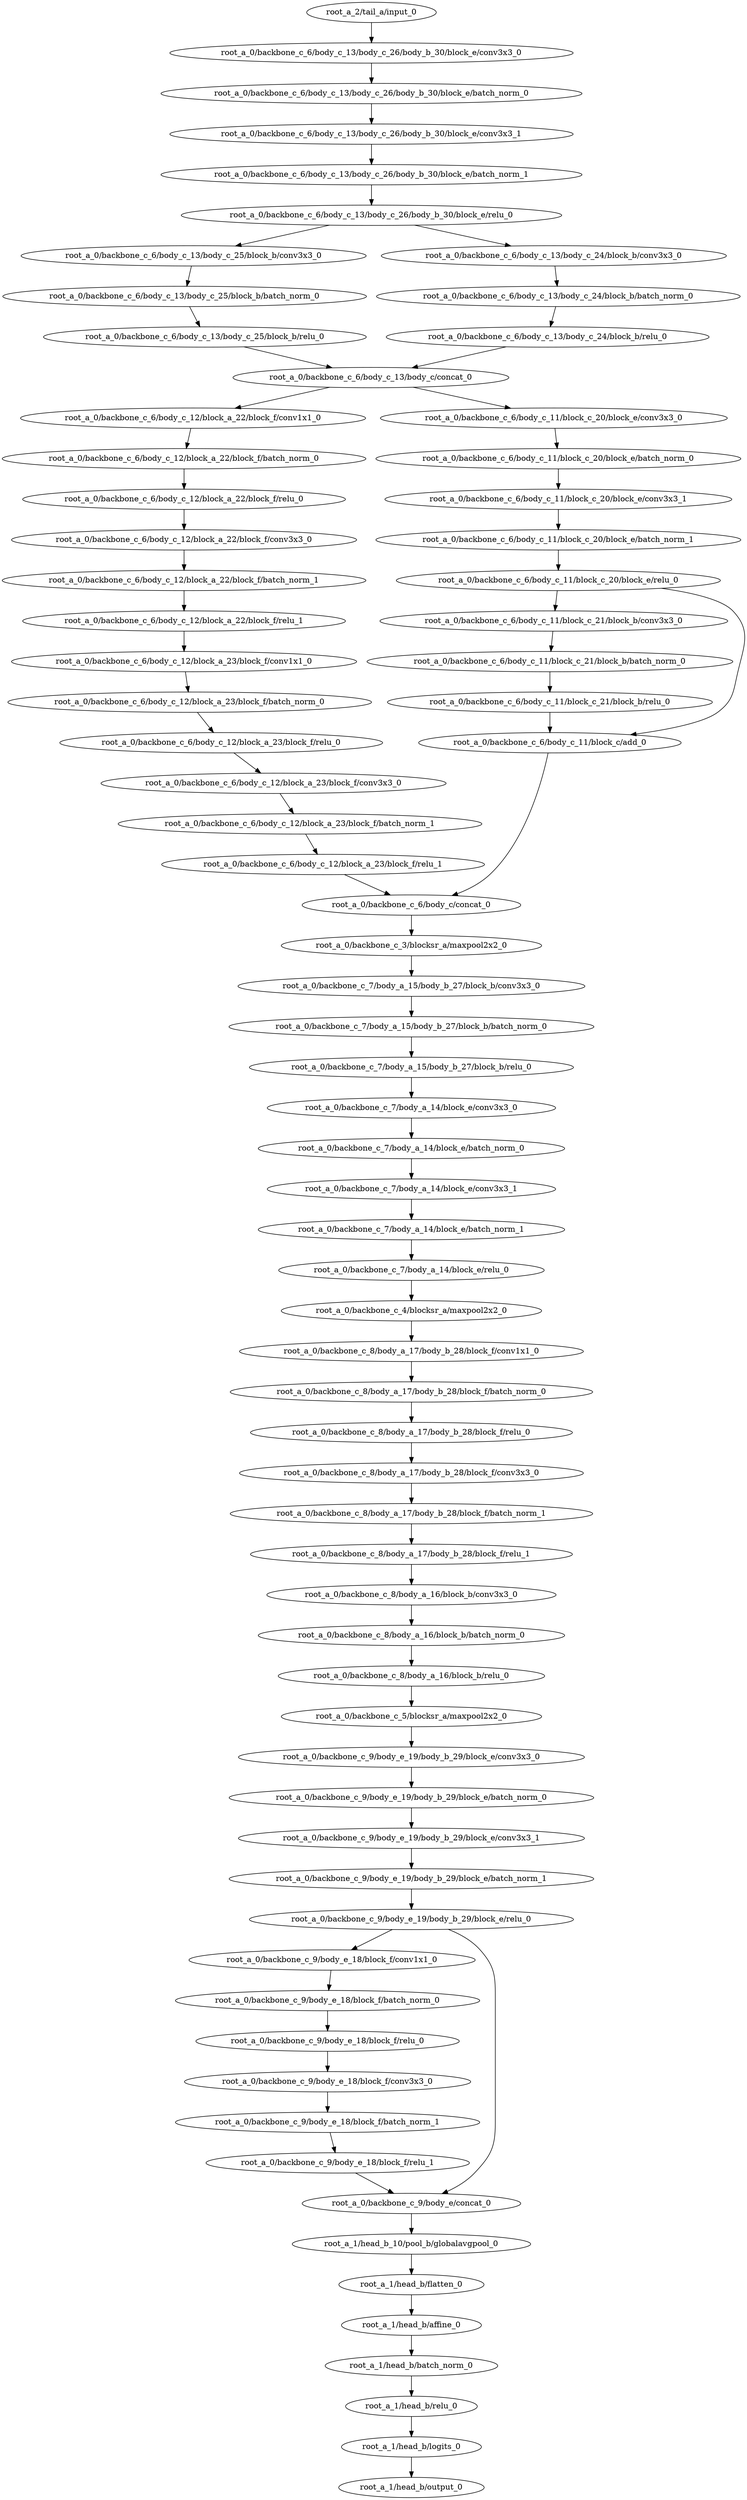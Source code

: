 digraph root_a {
	"root_a_2/tail_a/input_0"
	"root_a_0/backbone_c_6/body_c_13/body_c_26/body_b_30/block_e/conv3x3_0"
	"root_a_0/backbone_c_6/body_c_13/body_c_26/body_b_30/block_e/batch_norm_0"
	"root_a_0/backbone_c_6/body_c_13/body_c_26/body_b_30/block_e/conv3x3_1"
	"root_a_0/backbone_c_6/body_c_13/body_c_26/body_b_30/block_e/batch_norm_1"
	"root_a_0/backbone_c_6/body_c_13/body_c_26/body_b_30/block_e/relu_0"
	"root_a_0/backbone_c_6/body_c_13/body_c_25/block_b/conv3x3_0"
	"root_a_0/backbone_c_6/body_c_13/body_c_25/block_b/batch_norm_0"
	"root_a_0/backbone_c_6/body_c_13/body_c_25/block_b/relu_0"
	"root_a_0/backbone_c_6/body_c_13/body_c_24/block_b/conv3x3_0"
	"root_a_0/backbone_c_6/body_c_13/body_c_24/block_b/batch_norm_0"
	"root_a_0/backbone_c_6/body_c_13/body_c_24/block_b/relu_0"
	"root_a_0/backbone_c_6/body_c_13/body_c/concat_0"
	"root_a_0/backbone_c_6/body_c_12/block_a_22/block_f/conv1x1_0"
	"root_a_0/backbone_c_6/body_c_12/block_a_22/block_f/batch_norm_0"
	"root_a_0/backbone_c_6/body_c_12/block_a_22/block_f/relu_0"
	"root_a_0/backbone_c_6/body_c_12/block_a_22/block_f/conv3x3_0"
	"root_a_0/backbone_c_6/body_c_12/block_a_22/block_f/batch_norm_1"
	"root_a_0/backbone_c_6/body_c_12/block_a_22/block_f/relu_1"
	"root_a_0/backbone_c_6/body_c_12/block_a_23/block_f/conv1x1_0"
	"root_a_0/backbone_c_6/body_c_12/block_a_23/block_f/batch_norm_0"
	"root_a_0/backbone_c_6/body_c_12/block_a_23/block_f/relu_0"
	"root_a_0/backbone_c_6/body_c_12/block_a_23/block_f/conv3x3_0"
	"root_a_0/backbone_c_6/body_c_12/block_a_23/block_f/batch_norm_1"
	"root_a_0/backbone_c_6/body_c_12/block_a_23/block_f/relu_1"
	"root_a_0/backbone_c_6/body_c_11/block_c_20/block_e/conv3x3_0"
	"root_a_0/backbone_c_6/body_c_11/block_c_20/block_e/batch_norm_0"
	"root_a_0/backbone_c_6/body_c_11/block_c_20/block_e/conv3x3_1"
	"root_a_0/backbone_c_6/body_c_11/block_c_20/block_e/batch_norm_1"
	"root_a_0/backbone_c_6/body_c_11/block_c_20/block_e/relu_0"
	"root_a_0/backbone_c_6/body_c_11/block_c_21/block_b/conv3x3_0"
	"root_a_0/backbone_c_6/body_c_11/block_c_21/block_b/batch_norm_0"
	"root_a_0/backbone_c_6/body_c_11/block_c_21/block_b/relu_0"
	"root_a_0/backbone_c_6/body_c_11/block_c/add_0"
	"root_a_0/backbone_c_6/body_c/concat_0"
	"root_a_0/backbone_c_3/blocksr_a/maxpool2x2_0"
	"root_a_0/backbone_c_7/body_a_15/body_b_27/block_b/conv3x3_0"
	"root_a_0/backbone_c_7/body_a_15/body_b_27/block_b/batch_norm_0"
	"root_a_0/backbone_c_7/body_a_15/body_b_27/block_b/relu_0"
	"root_a_0/backbone_c_7/body_a_14/block_e/conv3x3_0"
	"root_a_0/backbone_c_7/body_a_14/block_e/batch_norm_0"
	"root_a_0/backbone_c_7/body_a_14/block_e/conv3x3_1"
	"root_a_0/backbone_c_7/body_a_14/block_e/batch_norm_1"
	"root_a_0/backbone_c_7/body_a_14/block_e/relu_0"
	"root_a_0/backbone_c_4/blocksr_a/maxpool2x2_0"
	"root_a_0/backbone_c_8/body_a_17/body_b_28/block_f/conv1x1_0"
	"root_a_0/backbone_c_8/body_a_17/body_b_28/block_f/batch_norm_0"
	"root_a_0/backbone_c_8/body_a_17/body_b_28/block_f/relu_0"
	"root_a_0/backbone_c_8/body_a_17/body_b_28/block_f/conv3x3_0"
	"root_a_0/backbone_c_8/body_a_17/body_b_28/block_f/batch_norm_1"
	"root_a_0/backbone_c_8/body_a_17/body_b_28/block_f/relu_1"
	"root_a_0/backbone_c_8/body_a_16/block_b/conv3x3_0"
	"root_a_0/backbone_c_8/body_a_16/block_b/batch_norm_0"
	"root_a_0/backbone_c_8/body_a_16/block_b/relu_0"
	"root_a_0/backbone_c_5/blocksr_a/maxpool2x2_0"
	"root_a_0/backbone_c_9/body_e_19/body_b_29/block_e/conv3x3_0"
	"root_a_0/backbone_c_9/body_e_19/body_b_29/block_e/batch_norm_0"
	"root_a_0/backbone_c_9/body_e_19/body_b_29/block_e/conv3x3_1"
	"root_a_0/backbone_c_9/body_e_19/body_b_29/block_e/batch_norm_1"
	"root_a_0/backbone_c_9/body_e_19/body_b_29/block_e/relu_0"
	"root_a_0/backbone_c_9/body_e_18/block_f/conv1x1_0"
	"root_a_0/backbone_c_9/body_e_18/block_f/batch_norm_0"
	"root_a_0/backbone_c_9/body_e_18/block_f/relu_0"
	"root_a_0/backbone_c_9/body_e_18/block_f/conv3x3_0"
	"root_a_0/backbone_c_9/body_e_18/block_f/batch_norm_1"
	"root_a_0/backbone_c_9/body_e_18/block_f/relu_1"
	"root_a_0/backbone_c_9/body_e/concat_0"
	"root_a_1/head_b_10/pool_b/globalavgpool_0"
	"root_a_1/head_b/flatten_0"
	"root_a_1/head_b/affine_0"
	"root_a_1/head_b/batch_norm_0"
	"root_a_1/head_b/relu_0"
	"root_a_1/head_b/logits_0"
	"root_a_1/head_b/output_0"

	"root_a_2/tail_a/input_0" -> "root_a_0/backbone_c_6/body_c_13/body_c_26/body_b_30/block_e/conv3x3_0"
	"root_a_0/backbone_c_6/body_c_13/body_c_26/body_b_30/block_e/conv3x3_0" -> "root_a_0/backbone_c_6/body_c_13/body_c_26/body_b_30/block_e/batch_norm_0"
	"root_a_0/backbone_c_6/body_c_13/body_c_26/body_b_30/block_e/batch_norm_0" -> "root_a_0/backbone_c_6/body_c_13/body_c_26/body_b_30/block_e/conv3x3_1"
	"root_a_0/backbone_c_6/body_c_13/body_c_26/body_b_30/block_e/conv3x3_1" -> "root_a_0/backbone_c_6/body_c_13/body_c_26/body_b_30/block_e/batch_norm_1"
	"root_a_0/backbone_c_6/body_c_13/body_c_26/body_b_30/block_e/batch_norm_1" -> "root_a_0/backbone_c_6/body_c_13/body_c_26/body_b_30/block_e/relu_0"
	"root_a_0/backbone_c_6/body_c_13/body_c_26/body_b_30/block_e/relu_0" -> "root_a_0/backbone_c_6/body_c_13/body_c_25/block_b/conv3x3_0"
	"root_a_0/backbone_c_6/body_c_13/body_c_25/block_b/conv3x3_0" -> "root_a_0/backbone_c_6/body_c_13/body_c_25/block_b/batch_norm_0"
	"root_a_0/backbone_c_6/body_c_13/body_c_25/block_b/batch_norm_0" -> "root_a_0/backbone_c_6/body_c_13/body_c_25/block_b/relu_0"
	"root_a_0/backbone_c_6/body_c_13/body_c_26/body_b_30/block_e/relu_0" -> "root_a_0/backbone_c_6/body_c_13/body_c_24/block_b/conv3x3_0"
	"root_a_0/backbone_c_6/body_c_13/body_c_24/block_b/conv3x3_0" -> "root_a_0/backbone_c_6/body_c_13/body_c_24/block_b/batch_norm_0"
	"root_a_0/backbone_c_6/body_c_13/body_c_24/block_b/batch_norm_0" -> "root_a_0/backbone_c_6/body_c_13/body_c_24/block_b/relu_0"
	"root_a_0/backbone_c_6/body_c_13/body_c_25/block_b/relu_0" -> "root_a_0/backbone_c_6/body_c_13/body_c/concat_0"
	"root_a_0/backbone_c_6/body_c_13/body_c_24/block_b/relu_0" -> "root_a_0/backbone_c_6/body_c_13/body_c/concat_0"
	"root_a_0/backbone_c_6/body_c_13/body_c/concat_0" -> "root_a_0/backbone_c_6/body_c_12/block_a_22/block_f/conv1x1_0"
	"root_a_0/backbone_c_6/body_c_12/block_a_22/block_f/conv1x1_0" -> "root_a_0/backbone_c_6/body_c_12/block_a_22/block_f/batch_norm_0"
	"root_a_0/backbone_c_6/body_c_12/block_a_22/block_f/batch_norm_0" -> "root_a_0/backbone_c_6/body_c_12/block_a_22/block_f/relu_0"
	"root_a_0/backbone_c_6/body_c_12/block_a_22/block_f/relu_0" -> "root_a_0/backbone_c_6/body_c_12/block_a_22/block_f/conv3x3_0"
	"root_a_0/backbone_c_6/body_c_12/block_a_22/block_f/conv3x3_0" -> "root_a_0/backbone_c_6/body_c_12/block_a_22/block_f/batch_norm_1"
	"root_a_0/backbone_c_6/body_c_12/block_a_22/block_f/batch_norm_1" -> "root_a_0/backbone_c_6/body_c_12/block_a_22/block_f/relu_1"
	"root_a_0/backbone_c_6/body_c_12/block_a_22/block_f/relu_1" -> "root_a_0/backbone_c_6/body_c_12/block_a_23/block_f/conv1x1_0"
	"root_a_0/backbone_c_6/body_c_12/block_a_23/block_f/conv1x1_0" -> "root_a_0/backbone_c_6/body_c_12/block_a_23/block_f/batch_norm_0"
	"root_a_0/backbone_c_6/body_c_12/block_a_23/block_f/batch_norm_0" -> "root_a_0/backbone_c_6/body_c_12/block_a_23/block_f/relu_0"
	"root_a_0/backbone_c_6/body_c_12/block_a_23/block_f/relu_0" -> "root_a_0/backbone_c_6/body_c_12/block_a_23/block_f/conv3x3_0"
	"root_a_0/backbone_c_6/body_c_12/block_a_23/block_f/conv3x3_0" -> "root_a_0/backbone_c_6/body_c_12/block_a_23/block_f/batch_norm_1"
	"root_a_0/backbone_c_6/body_c_12/block_a_23/block_f/batch_norm_1" -> "root_a_0/backbone_c_6/body_c_12/block_a_23/block_f/relu_1"
	"root_a_0/backbone_c_6/body_c_13/body_c/concat_0" -> "root_a_0/backbone_c_6/body_c_11/block_c_20/block_e/conv3x3_0"
	"root_a_0/backbone_c_6/body_c_11/block_c_20/block_e/conv3x3_0" -> "root_a_0/backbone_c_6/body_c_11/block_c_20/block_e/batch_norm_0"
	"root_a_0/backbone_c_6/body_c_11/block_c_20/block_e/batch_norm_0" -> "root_a_0/backbone_c_6/body_c_11/block_c_20/block_e/conv3x3_1"
	"root_a_0/backbone_c_6/body_c_11/block_c_20/block_e/conv3x3_1" -> "root_a_0/backbone_c_6/body_c_11/block_c_20/block_e/batch_norm_1"
	"root_a_0/backbone_c_6/body_c_11/block_c_20/block_e/batch_norm_1" -> "root_a_0/backbone_c_6/body_c_11/block_c_20/block_e/relu_0"
	"root_a_0/backbone_c_6/body_c_11/block_c_20/block_e/relu_0" -> "root_a_0/backbone_c_6/body_c_11/block_c_21/block_b/conv3x3_0"
	"root_a_0/backbone_c_6/body_c_11/block_c_21/block_b/conv3x3_0" -> "root_a_0/backbone_c_6/body_c_11/block_c_21/block_b/batch_norm_0"
	"root_a_0/backbone_c_6/body_c_11/block_c_21/block_b/batch_norm_0" -> "root_a_0/backbone_c_6/body_c_11/block_c_21/block_b/relu_0"
	"root_a_0/backbone_c_6/body_c_11/block_c_21/block_b/relu_0" -> "root_a_0/backbone_c_6/body_c_11/block_c/add_0"
	"root_a_0/backbone_c_6/body_c_11/block_c_20/block_e/relu_0" -> "root_a_0/backbone_c_6/body_c_11/block_c/add_0"
	"root_a_0/backbone_c_6/body_c_12/block_a_23/block_f/relu_1" -> "root_a_0/backbone_c_6/body_c/concat_0"
	"root_a_0/backbone_c_6/body_c_11/block_c/add_0" -> "root_a_0/backbone_c_6/body_c/concat_0"
	"root_a_0/backbone_c_6/body_c/concat_0" -> "root_a_0/backbone_c_3/blocksr_a/maxpool2x2_0"
	"root_a_0/backbone_c_3/blocksr_a/maxpool2x2_0" -> "root_a_0/backbone_c_7/body_a_15/body_b_27/block_b/conv3x3_0"
	"root_a_0/backbone_c_7/body_a_15/body_b_27/block_b/conv3x3_0" -> "root_a_0/backbone_c_7/body_a_15/body_b_27/block_b/batch_norm_0"
	"root_a_0/backbone_c_7/body_a_15/body_b_27/block_b/batch_norm_0" -> "root_a_0/backbone_c_7/body_a_15/body_b_27/block_b/relu_0"
	"root_a_0/backbone_c_7/body_a_15/body_b_27/block_b/relu_0" -> "root_a_0/backbone_c_7/body_a_14/block_e/conv3x3_0"
	"root_a_0/backbone_c_7/body_a_14/block_e/conv3x3_0" -> "root_a_0/backbone_c_7/body_a_14/block_e/batch_norm_0"
	"root_a_0/backbone_c_7/body_a_14/block_e/batch_norm_0" -> "root_a_0/backbone_c_7/body_a_14/block_e/conv3x3_1"
	"root_a_0/backbone_c_7/body_a_14/block_e/conv3x3_1" -> "root_a_0/backbone_c_7/body_a_14/block_e/batch_norm_1"
	"root_a_0/backbone_c_7/body_a_14/block_e/batch_norm_1" -> "root_a_0/backbone_c_7/body_a_14/block_e/relu_0"
	"root_a_0/backbone_c_7/body_a_14/block_e/relu_0" -> "root_a_0/backbone_c_4/blocksr_a/maxpool2x2_0"
	"root_a_0/backbone_c_4/blocksr_a/maxpool2x2_0" -> "root_a_0/backbone_c_8/body_a_17/body_b_28/block_f/conv1x1_0"
	"root_a_0/backbone_c_8/body_a_17/body_b_28/block_f/conv1x1_0" -> "root_a_0/backbone_c_8/body_a_17/body_b_28/block_f/batch_norm_0"
	"root_a_0/backbone_c_8/body_a_17/body_b_28/block_f/batch_norm_0" -> "root_a_0/backbone_c_8/body_a_17/body_b_28/block_f/relu_0"
	"root_a_0/backbone_c_8/body_a_17/body_b_28/block_f/relu_0" -> "root_a_0/backbone_c_8/body_a_17/body_b_28/block_f/conv3x3_0"
	"root_a_0/backbone_c_8/body_a_17/body_b_28/block_f/conv3x3_0" -> "root_a_0/backbone_c_8/body_a_17/body_b_28/block_f/batch_norm_1"
	"root_a_0/backbone_c_8/body_a_17/body_b_28/block_f/batch_norm_1" -> "root_a_0/backbone_c_8/body_a_17/body_b_28/block_f/relu_1"
	"root_a_0/backbone_c_8/body_a_17/body_b_28/block_f/relu_1" -> "root_a_0/backbone_c_8/body_a_16/block_b/conv3x3_0"
	"root_a_0/backbone_c_8/body_a_16/block_b/conv3x3_0" -> "root_a_0/backbone_c_8/body_a_16/block_b/batch_norm_0"
	"root_a_0/backbone_c_8/body_a_16/block_b/batch_norm_0" -> "root_a_0/backbone_c_8/body_a_16/block_b/relu_0"
	"root_a_0/backbone_c_8/body_a_16/block_b/relu_0" -> "root_a_0/backbone_c_5/blocksr_a/maxpool2x2_0"
	"root_a_0/backbone_c_5/blocksr_a/maxpool2x2_0" -> "root_a_0/backbone_c_9/body_e_19/body_b_29/block_e/conv3x3_0"
	"root_a_0/backbone_c_9/body_e_19/body_b_29/block_e/conv3x3_0" -> "root_a_0/backbone_c_9/body_e_19/body_b_29/block_e/batch_norm_0"
	"root_a_0/backbone_c_9/body_e_19/body_b_29/block_e/batch_norm_0" -> "root_a_0/backbone_c_9/body_e_19/body_b_29/block_e/conv3x3_1"
	"root_a_0/backbone_c_9/body_e_19/body_b_29/block_e/conv3x3_1" -> "root_a_0/backbone_c_9/body_e_19/body_b_29/block_e/batch_norm_1"
	"root_a_0/backbone_c_9/body_e_19/body_b_29/block_e/batch_norm_1" -> "root_a_0/backbone_c_9/body_e_19/body_b_29/block_e/relu_0"
	"root_a_0/backbone_c_9/body_e_19/body_b_29/block_e/relu_0" -> "root_a_0/backbone_c_9/body_e_18/block_f/conv1x1_0"
	"root_a_0/backbone_c_9/body_e_18/block_f/conv1x1_0" -> "root_a_0/backbone_c_9/body_e_18/block_f/batch_norm_0"
	"root_a_0/backbone_c_9/body_e_18/block_f/batch_norm_0" -> "root_a_0/backbone_c_9/body_e_18/block_f/relu_0"
	"root_a_0/backbone_c_9/body_e_18/block_f/relu_0" -> "root_a_0/backbone_c_9/body_e_18/block_f/conv3x3_0"
	"root_a_0/backbone_c_9/body_e_18/block_f/conv3x3_0" -> "root_a_0/backbone_c_9/body_e_18/block_f/batch_norm_1"
	"root_a_0/backbone_c_9/body_e_18/block_f/batch_norm_1" -> "root_a_0/backbone_c_9/body_e_18/block_f/relu_1"
	"root_a_0/backbone_c_9/body_e_18/block_f/relu_1" -> "root_a_0/backbone_c_9/body_e/concat_0"
	"root_a_0/backbone_c_9/body_e_19/body_b_29/block_e/relu_0" -> "root_a_0/backbone_c_9/body_e/concat_0"
	"root_a_0/backbone_c_9/body_e/concat_0" -> "root_a_1/head_b_10/pool_b/globalavgpool_0"
	"root_a_1/head_b_10/pool_b/globalavgpool_0" -> "root_a_1/head_b/flatten_0"
	"root_a_1/head_b/flatten_0" -> "root_a_1/head_b/affine_0"
	"root_a_1/head_b/affine_0" -> "root_a_1/head_b/batch_norm_0"
	"root_a_1/head_b/batch_norm_0" -> "root_a_1/head_b/relu_0"
	"root_a_1/head_b/relu_0" -> "root_a_1/head_b/logits_0"
	"root_a_1/head_b/logits_0" -> "root_a_1/head_b/output_0"

}